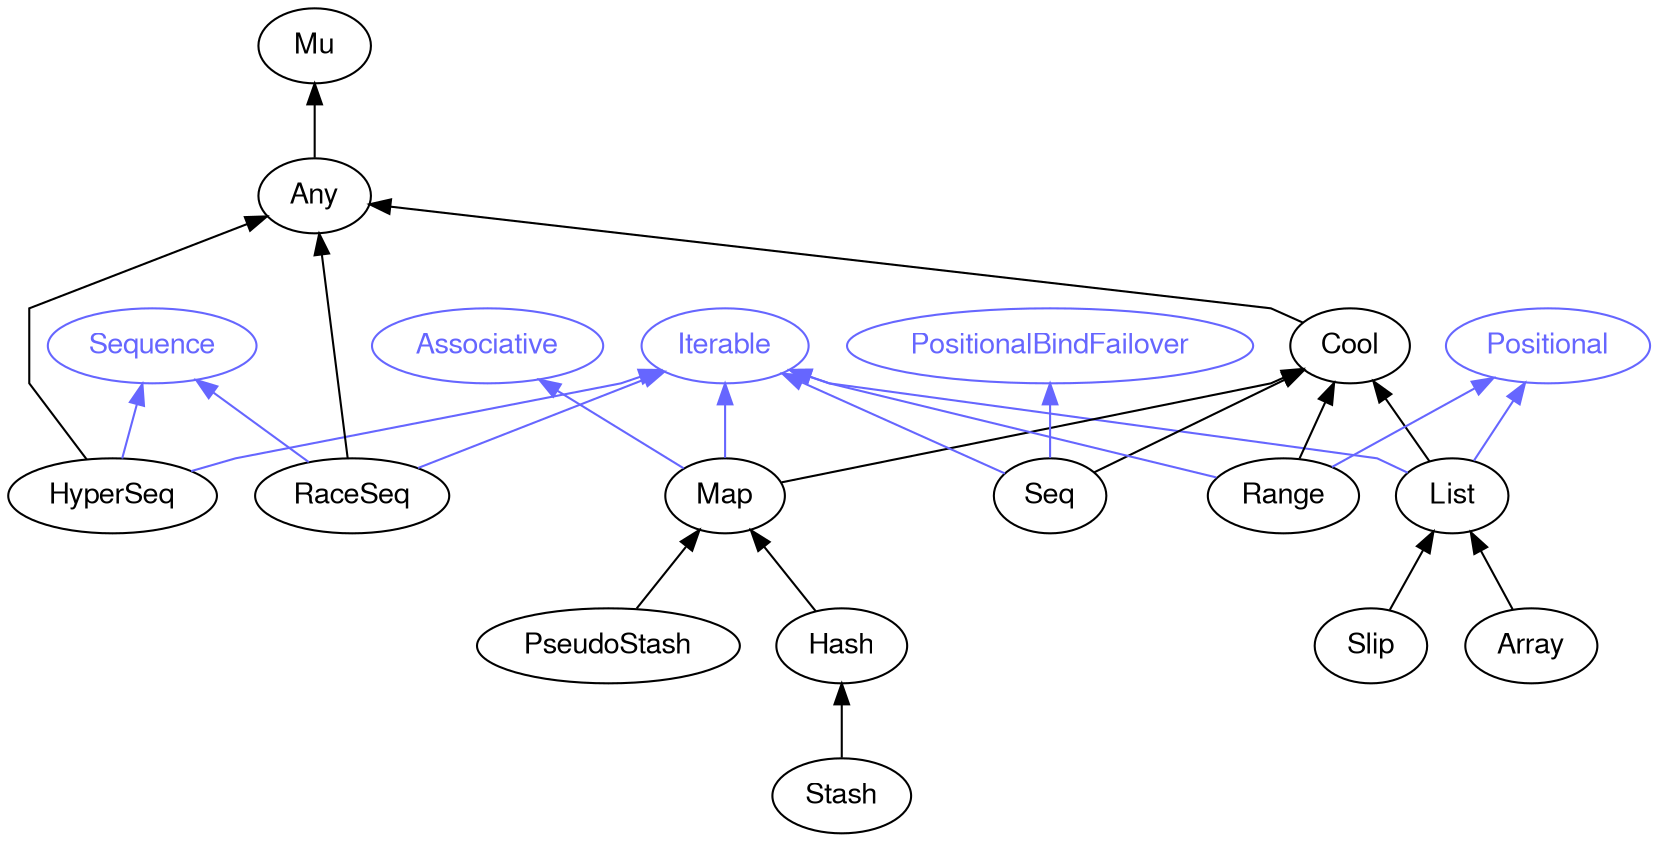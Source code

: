 digraph "perl6-type-graph" {
    rankdir=BT;
    splines=polyline;
    overlap=false; 
    // Types
    "Iterable" [color="#6666FF", fontcolor="#6666FF", href="/type/Iterable", fontname="FreeSans"];
    "Mu" [color="#000000", fontcolor="#000000", href="/type/Mu", fontname="FreeSans"];
    "Any" [color="#000000", fontcolor="#000000", href="/type/Any", fontname="FreeSans"];
    "Cool" [color="#000000", fontcolor="#000000", href="/type/Cool", fontname="FreeSans"];
    "Positional" [color="#6666FF", fontcolor="#6666FF", href="/type/Positional", fontname="FreeSans"];
    "List" [color="#000000", fontcolor="#000000", href="/type/List", fontname="FreeSans"];
    "Sequence" [color="#6666FF", fontcolor="#6666FF", href="/type/Sequence", fontname="FreeSans"];
    "HyperSeq" [color="#000000", fontcolor="#000000", href="/type/HyperSeq", fontname="FreeSans"];
    "Associative" [color="#6666FF", fontcolor="#6666FF", href="/type/Associative", fontname="FreeSans"];
    "Map" [color="#000000", fontcolor="#000000", href="/type/Map", fontname="FreeSans"];
    "PositionalBindFailover" [color="#6666FF", fontcolor="#6666FF", href="/type/PositionalBindFailover", fontname="FreeSans"];
    "Seq" [color="#000000", fontcolor="#000000", href="/type/Seq", fontname="FreeSans"];
    "Range" [color="#000000", fontcolor="#000000", href="/type/Range", fontname="FreeSans"];
    "RaceSeq" [color="#000000", fontcolor="#000000", href="/type/RaceSeq", fontname="FreeSans"];
    "Slip" [color="#000000", fontcolor="#000000", href="/type/Slip", fontname="FreeSans"];
    "Array" [color="#000000", fontcolor="#000000", href="/type/Array", fontname="FreeSans"];
    "PseudoStash" [color="#000000", fontcolor="#000000", href="/type/PseudoStash", fontname="FreeSans"];
    "Hash" [color="#000000", fontcolor="#000000", href="/type/Hash", fontname="FreeSans"];
    "Stash" [color="#000000", fontcolor="#000000", href="/type/Stash", fontname="FreeSans"];

    // Superclasses
    "Any" -> "Mu" [color="#000000"];
    "Cool" -> "Any" [color="#000000"];
    "List" -> "Cool" [color="#000000"];
    "HyperSeq" -> "Any" [color="#000000"];
    "Map" -> "Cool" [color="#000000"];
    "Seq" -> "Cool" [color="#000000"];
    "Range" -> "Cool" [color="#000000"];
    "RaceSeq" -> "Any" [color="#000000"];
    "Slip" -> "List" [color="#000000"];
    "Array" -> "List" [color="#000000"];
    "PseudoStash" -> "Map" [color="#000000"];
    "Hash" -> "Map" [color="#000000"];
    "Stash" -> "Hash" [color="#000000"];

    // Roles
    "List" -> "Positional" [color="#6666FF"];
    "List" -> "Iterable" [color="#6666FF"];
    "HyperSeq" -> "Iterable" [color="#6666FF"];
    "HyperSeq" -> "Sequence" [color="#6666FF"];
    "Map" -> "Iterable" [color="#6666FF"];
    "Map" -> "Associative" [color="#6666FF"];
    "Seq" -> "Iterable" [color="#6666FF"];
    "Seq" -> "PositionalBindFailover" [color="#6666FF"];
    "Range" -> "Positional" [color="#6666FF"];
    "Range" -> "Iterable" [color="#6666FF"];
    "RaceSeq" -> "Iterable" [color="#6666FF"];
    "RaceSeq" -> "Sequence" [color="#6666FF"];
}
